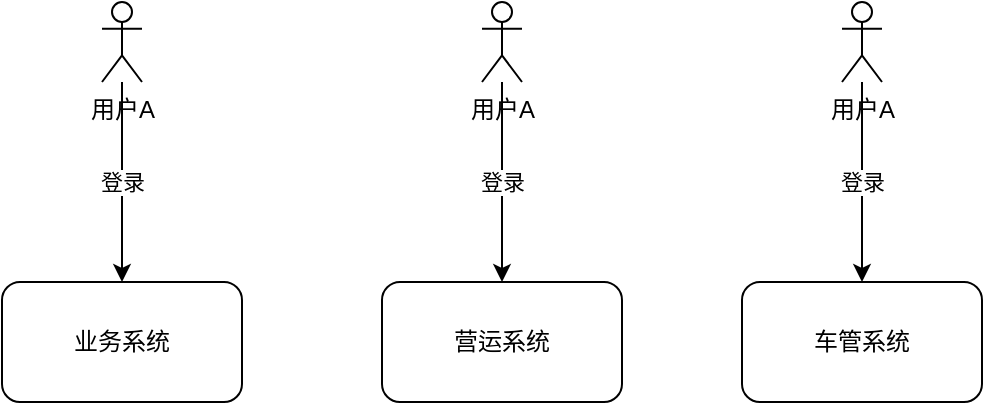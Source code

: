 <mxfile version="17.4.4" type="github">
  <diagram id="Inx6HUQAcLgR1TPovdSU" name="Page-1">
    <mxGraphModel dx="1422" dy="794" grid="1" gridSize="10" guides="1" tooltips="1" connect="1" arrows="1" fold="1" page="1" pageScale="1" pageWidth="827" pageHeight="1169" math="0" shadow="0">
      <root>
        <mxCell id="0" />
        <mxCell id="1" parent="0" />
        <mxCell id="RvGu80hFbcnl9BuMKpU1-7" value="登录&lt;br&gt;" style="edgeStyle=orthogonalEdgeStyle;rounded=0;orthogonalLoop=1;jettySize=auto;html=1;" edge="1" parent="1" source="RvGu80hFbcnl9BuMKpU1-1" target="RvGu80hFbcnl9BuMKpU1-2">
          <mxGeometry relative="1" as="geometry" />
        </mxCell>
        <mxCell id="RvGu80hFbcnl9BuMKpU1-1" value="用户A" style="shape=umlActor;verticalLabelPosition=bottom;verticalAlign=top;html=1;outlineConnect=0;" vertex="1" parent="1">
          <mxGeometry x="190" y="160" width="20" height="40" as="geometry" />
        </mxCell>
        <mxCell id="RvGu80hFbcnl9BuMKpU1-2" value="业务系统" style="rounded=1;whiteSpace=wrap;html=1;" vertex="1" parent="1">
          <mxGeometry x="140" y="300" width="120" height="60" as="geometry" />
        </mxCell>
        <mxCell id="RvGu80hFbcnl9BuMKpU1-8" value="登录&lt;br&gt;" style="edgeStyle=orthogonalEdgeStyle;rounded=0;orthogonalLoop=1;jettySize=auto;html=1;" edge="1" parent="1" source="RvGu80hFbcnl9BuMKpU1-3" target="RvGu80hFbcnl9BuMKpU1-4">
          <mxGeometry relative="1" as="geometry">
            <Array as="points">
              <mxPoint x="390" y="250" />
              <mxPoint x="390" y="250" />
            </Array>
          </mxGeometry>
        </mxCell>
        <mxCell id="RvGu80hFbcnl9BuMKpU1-3" value="用户A" style="shape=umlActor;verticalLabelPosition=bottom;verticalAlign=top;html=1;outlineConnect=0;" vertex="1" parent="1">
          <mxGeometry x="380" y="160" width="20" height="40" as="geometry" />
        </mxCell>
        <mxCell id="RvGu80hFbcnl9BuMKpU1-4" value="营运系统" style="rounded=1;whiteSpace=wrap;html=1;" vertex="1" parent="1">
          <mxGeometry x="330" y="300" width="120" height="60" as="geometry" />
        </mxCell>
        <mxCell id="RvGu80hFbcnl9BuMKpU1-9" value="登录" style="edgeStyle=orthogonalEdgeStyle;rounded=0;orthogonalLoop=1;jettySize=auto;html=1;" edge="1" parent="1" source="RvGu80hFbcnl9BuMKpU1-5" target="RvGu80hFbcnl9BuMKpU1-6">
          <mxGeometry relative="1" as="geometry" />
        </mxCell>
        <mxCell id="RvGu80hFbcnl9BuMKpU1-5" value="用户A" style="shape=umlActor;verticalLabelPosition=bottom;verticalAlign=top;html=1;outlineConnect=0;" vertex="1" parent="1">
          <mxGeometry x="560" y="160" width="20" height="40" as="geometry" />
        </mxCell>
        <mxCell id="RvGu80hFbcnl9BuMKpU1-6" value="车管系统" style="rounded=1;whiteSpace=wrap;html=1;" vertex="1" parent="1">
          <mxGeometry x="510" y="300" width="120" height="60" as="geometry" />
        </mxCell>
      </root>
    </mxGraphModel>
  </diagram>
</mxfile>
